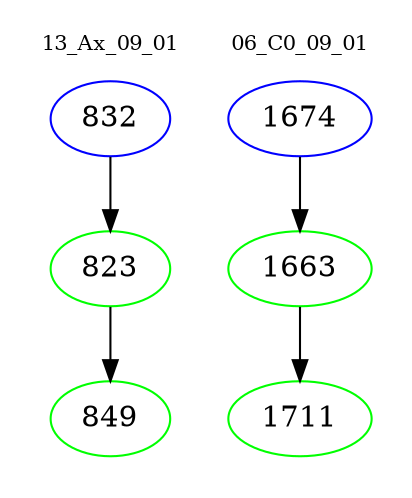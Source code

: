 digraph{
subgraph cluster_0 {
color = white
label = "13_Ax_09_01";
fontsize=10;
T0_832 [label="832", color="blue"]
T0_832 -> T0_823 [color="black"]
T0_823 [label="823", color="green"]
T0_823 -> T0_849 [color="black"]
T0_849 [label="849", color="green"]
}
subgraph cluster_1 {
color = white
label = "06_C0_09_01";
fontsize=10;
T1_1674 [label="1674", color="blue"]
T1_1674 -> T1_1663 [color="black"]
T1_1663 [label="1663", color="green"]
T1_1663 -> T1_1711 [color="black"]
T1_1711 [label="1711", color="green"]
}
}

